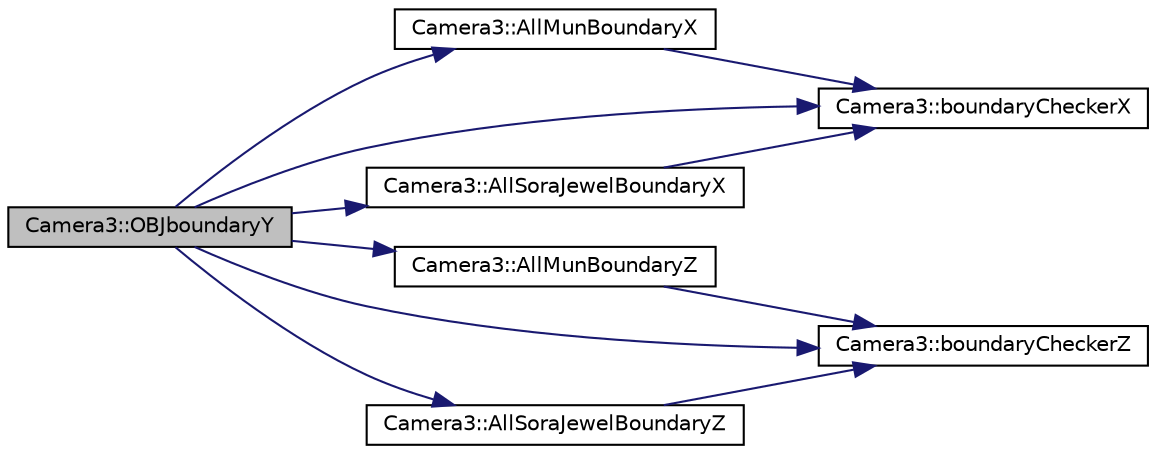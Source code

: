digraph "Camera3::OBJboundaryY"
{
  bgcolor="transparent";
  edge [fontname="Helvetica",fontsize="10",labelfontname="Helvetica",labelfontsize="10"];
  node [fontname="Helvetica",fontsize="10",shape=record];
  rankdir="LR";
  Node1 [label="Camera3::OBJboundaryY",height=0.2,width=0.4,color="black", fillcolor="grey75", style="filled", fontcolor="black"];
  Node1 -> Node2 [color="midnightblue",fontsize="10",style="solid",fontname="Helvetica"];
  Node2 [label="Camera3::AllMunBoundaryX",height=0.2,width=0.4,color="black",URL="$classCamera3.html#a47536550c550e38ce70a127d6041d238",tooltip="Camera3 AllMunBoundaryX function. "];
  Node2 -> Node3 [color="midnightblue",fontsize="10",style="solid",fontname="Helvetica"];
  Node3 [label="Camera3::boundaryCheckerX",height=0.2,width=0.4,color="black",URL="$classCamera3.html#a0a24a8f97532c60f7652662fe7ea9011",tooltip="Camera3 boundaryCheckerX function. "];
  Node1 -> Node4 [color="midnightblue",fontsize="10",style="solid",fontname="Helvetica"];
  Node4 [label="Camera3::AllMunBoundaryZ",height=0.2,width=0.4,color="black",URL="$classCamera3.html#a101dfa0d89e28196116fdc240cfac418",tooltip="Camera3 AllMunBoundaryZ function. "];
  Node4 -> Node5 [color="midnightblue",fontsize="10",style="solid",fontname="Helvetica"];
  Node5 [label="Camera3::boundaryCheckerZ",height=0.2,width=0.4,color="black",URL="$classCamera3.html#acf520274a349d1766551356738f2aa3a",tooltip="Camera3 boundaryCheckerZ function. "];
  Node1 -> Node6 [color="midnightblue",fontsize="10",style="solid",fontname="Helvetica"];
  Node6 [label="Camera3::AllSoraJewelBoundaryX",height=0.2,width=0.4,color="black",URL="$classCamera3.html#aa21841d30a266e7685ca9b7c88acef27",tooltip="Camera3 AllSoraJewelBoundaryX function. "];
  Node6 -> Node3 [color="midnightblue",fontsize="10",style="solid",fontname="Helvetica"];
  Node1 -> Node7 [color="midnightblue",fontsize="10",style="solid",fontname="Helvetica"];
  Node7 [label="Camera3::AllSoraJewelBoundaryZ",height=0.2,width=0.4,color="black",URL="$classCamera3.html#a62cd60c19e1bab7d201ff93bd23cca25",tooltip="Camera3 AllSoraJewelBoundaryZ function. "];
  Node7 -> Node5 [color="midnightblue",fontsize="10",style="solid",fontname="Helvetica"];
  Node1 -> Node3 [color="midnightblue",fontsize="10",style="solid",fontname="Helvetica"];
  Node1 -> Node5 [color="midnightblue",fontsize="10",style="solid",fontname="Helvetica"];
}
